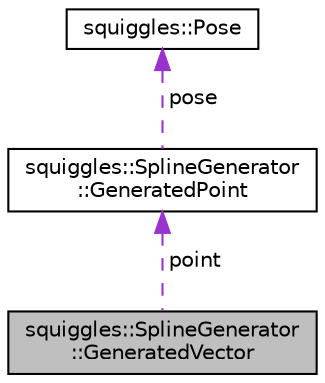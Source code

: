 digraph "squiggles::SplineGenerator::GeneratedVector"
{
 // LATEX_PDF_SIZE
  edge [fontname="Helvetica",fontsize="10",labelfontname="Helvetica",labelfontsize="10"];
  node [fontname="Helvetica",fontsize="10",shape=record];
  Node1 [label="squiggles::SplineGenerator\l::GeneratedVector",height=0.2,width=0.4,color="black", fillcolor="grey75", style="filled", fontcolor="black",tooltip=" "];
  Node2 -> Node1 [dir="back",color="darkorchid3",fontsize="10",style="dashed",label=" point" ,fontname="Helvetica"];
  Node2 [label="squiggles::SplineGenerator\l::GeneratedPoint",height=0.2,width=0.4,color="black", fillcolor="white", style="filled",URL="$structsquiggles_1_1SplineGenerator_1_1GeneratedPoint.html",tooltip=" "];
  Node3 -> Node2 [dir="back",color="darkorchid3",fontsize="10",style="dashed",label=" pose" ,fontname="Helvetica"];
  Node3 [label="squiggles::Pose",height=0.2,width=0.4,color="black", fillcolor="white", style="filled",URL="$classsquiggles_1_1Pose.html",tooltip=" "];
}

